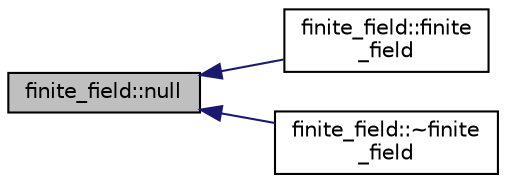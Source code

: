 digraph "finite_field::null"
{
  edge [fontname="Helvetica",fontsize="10",labelfontname="Helvetica",labelfontsize="10"];
  node [fontname="Helvetica",fontsize="10",shape=record];
  rankdir="LR";
  Node13847 [label="finite_field::null",height=0.2,width=0.4,color="black", fillcolor="grey75", style="filled", fontcolor="black"];
  Node13847 -> Node13848 [dir="back",color="midnightblue",fontsize="10",style="solid",fontname="Helvetica"];
  Node13848 [label="finite_field::finite\l_field",height=0.2,width=0.4,color="black", fillcolor="white", style="filled",URL="$df/d5a/classfinite__field.html#a281895137edaefacfe249ad94014b606"];
  Node13847 -> Node13849 [dir="back",color="midnightblue",fontsize="10",style="solid",fontname="Helvetica"];
  Node13849 [label="finite_field::~finite\l_field",height=0.2,width=0.4,color="black", fillcolor="white", style="filled",URL="$df/d5a/classfinite__field.html#a1308cdc4d891df0b18e0ed87ba29cd96"];
}
